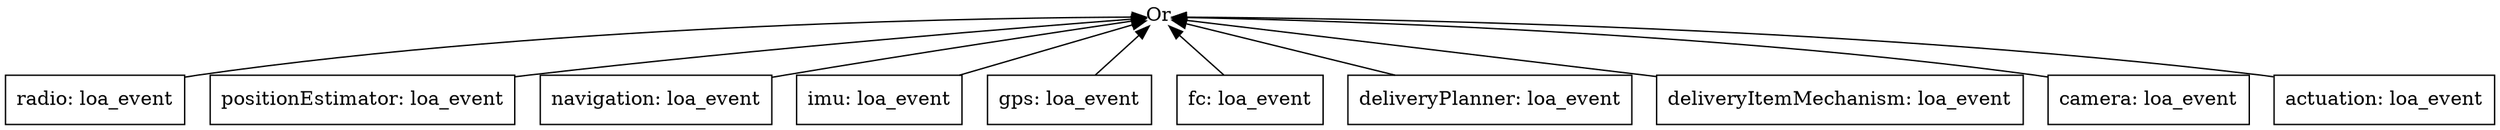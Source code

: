 digraph G {
	graph [esep="+8, +8",
		layout=dot,
		outputorder=edgesfirst,
		overlap=false,
		rankdir=BT,
		sep="+10, +10",
		splines=true
	];
	10	 [height=0,
		image="or.png",
		label=Or,
		margin=0,
		shape=none,
		width=0];
	9	 [label="radio: loa_event",
		shape=box];
	9 -> 10;
	8	 [label="positionEstimator: loa_event",
		shape=box];
	8 -> 10;
	7	 [label="navigation: loa_event",
		shape=box];
	7 -> 10;
	6	 [label="imu: loa_event",
		shape=box];
	6 -> 10;
	5	 [label="gps: loa_event",
		shape=box];
	5 -> 10;
	4	 [label="fc: loa_event",
		shape=box];
	4 -> 10;
	3	 [label="deliveryPlanner: loa_event",
		shape=box];
	3 -> 10;
	2	 [label="deliveryItemMechanism: loa_event",
		shape=box];
	2 -> 10;
	1	 [label="camera: loa_event",
		shape=box];
	1 -> 10;
	0	 [label="actuation: loa_event",
		shape=box];
	0 -> 10;
}
